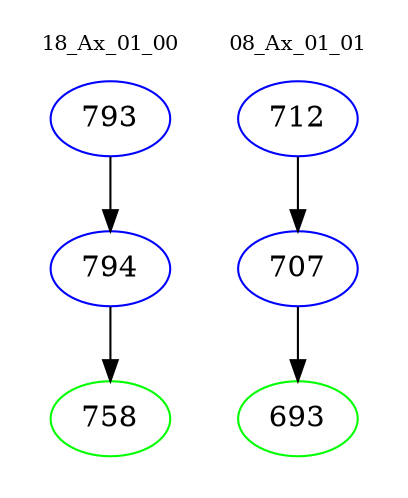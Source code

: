 digraph{
subgraph cluster_0 {
color = white
label = "18_Ax_01_00";
fontsize=10;
T0_793 [label="793", color="blue"]
T0_793 -> T0_794 [color="black"]
T0_794 [label="794", color="blue"]
T0_794 -> T0_758 [color="black"]
T0_758 [label="758", color="green"]
}
subgraph cluster_1 {
color = white
label = "08_Ax_01_01";
fontsize=10;
T1_712 [label="712", color="blue"]
T1_712 -> T1_707 [color="black"]
T1_707 [label="707", color="blue"]
T1_707 -> T1_693 [color="black"]
T1_693 [label="693", color="green"]
}
}
